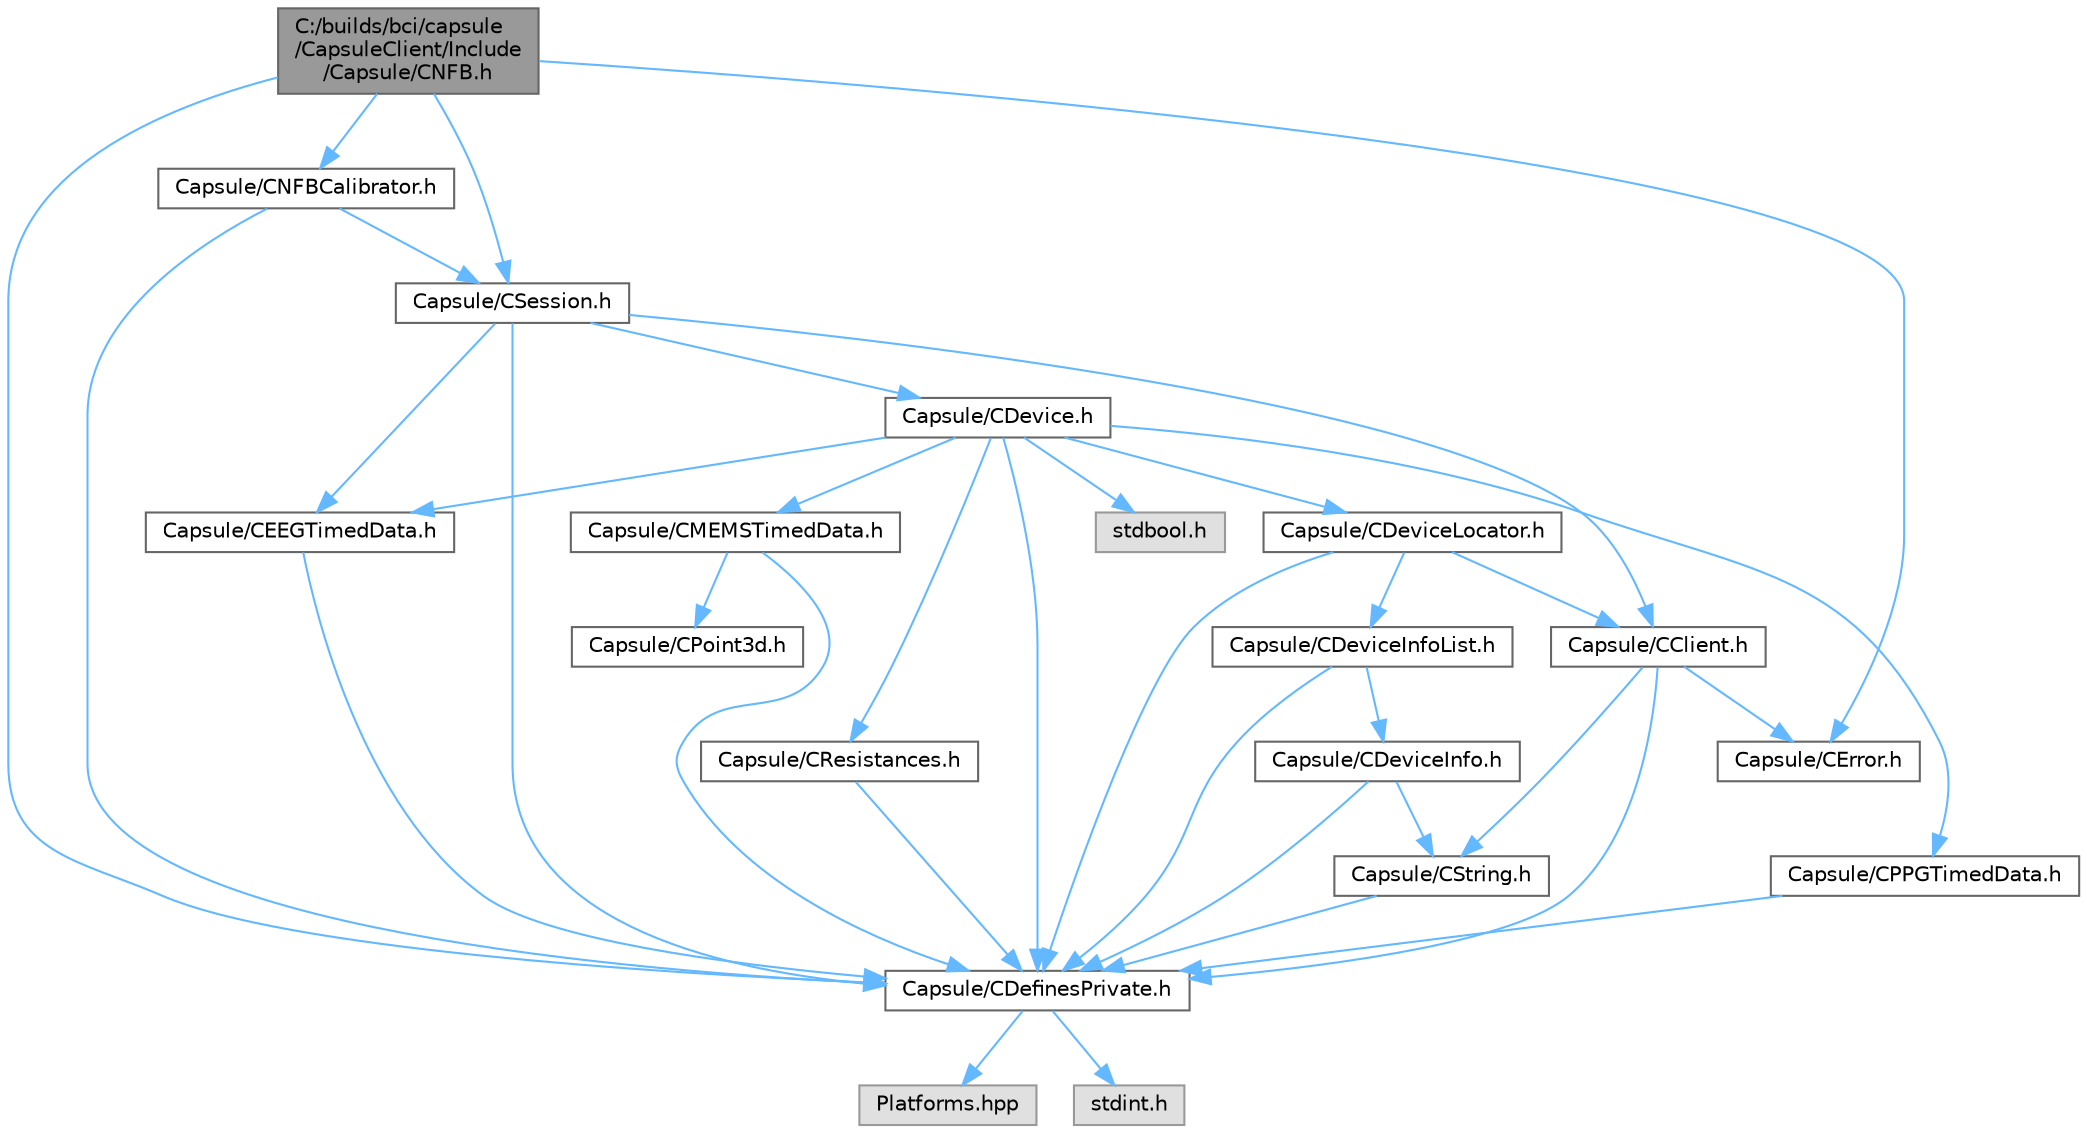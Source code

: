 digraph "C:/builds/bci/capsule/CapsuleClient/Include/Capsule/CNFB.h"
{
 // LATEX_PDF_SIZE
  bgcolor="transparent";
  edge [fontname=Helvetica,fontsize=10,labelfontname=Helvetica,labelfontsize=10];
  node [fontname=Helvetica,fontsize=10,shape=box,height=0.2,width=0.4];
  Node1 [id="Node000001",label="C:/builds/bci/capsule\l/CapsuleClient/Include\l/Capsule/CNFB.h",height=0.2,width=0.4,color="gray40", fillcolor="grey60", style="filled", fontcolor="black",tooltip=" "];
  Node1 -> Node2 [id="edge1_Node000001_Node000002",color="steelblue1",style="solid",tooltip=" "];
  Node2 [id="Node000002",label="Capsule/CDefinesPrivate.h",height=0.2,width=0.4,color="grey40", fillcolor="white", style="filled",URL="$_c_defines_private_8h.html",tooltip=" "];
  Node2 -> Node3 [id="edge2_Node000002_Node000003",color="steelblue1",style="solid",tooltip=" "];
  Node3 [id="Node000003",label="Platforms.hpp",height=0.2,width=0.4,color="grey60", fillcolor="#E0E0E0", style="filled",tooltip=" "];
  Node2 -> Node4 [id="edge3_Node000002_Node000004",color="steelblue1",style="solid",tooltip=" "];
  Node4 [id="Node000004",label="stdint.h",height=0.2,width=0.4,color="grey60", fillcolor="#E0E0E0", style="filled",tooltip=" "];
  Node1 -> Node5 [id="edge4_Node000001_Node000005",color="steelblue1",style="solid",tooltip=" "];
  Node5 [id="Node000005",label="Capsule/CError.h",height=0.2,width=0.4,color="grey40", fillcolor="white", style="filled",URL="$_c_error_8h.html",tooltip=" "];
  Node1 -> Node6 [id="edge5_Node000001_Node000006",color="steelblue1",style="solid",tooltip=" "];
  Node6 [id="Node000006",label="Capsule/CNFBCalibrator.h",height=0.2,width=0.4,color="grey40", fillcolor="white", style="filled",URL="$_c_n_f_b_calibrator_8h.html",tooltip=" "];
  Node6 -> Node2 [id="edge6_Node000006_Node000002",color="steelblue1",style="solid",tooltip=" "];
  Node6 -> Node7 [id="edge7_Node000006_Node000007",color="steelblue1",style="solid",tooltip=" "];
  Node7 [id="Node000007",label="Capsule/CSession.h",height=0.2,width=0.4,color="grey40", fillcolor="white", style="filled",URL="$_c_session_8h.html",tooltip=" "];
  Node7 -> Node8 [id="edge8_Node000007_Node000008",color="steelblue1",style="solid",tooltip=" "];
  Node8 [id="Node000008",label="Capsule/CClient.h",height=0.2,width=0.4,color="grey40", fillcolor="white", style="filled",URL="$_c_client_8h.html",tooltip=" "];
  Node8 -> Node2 [id="edge9_Node000008_Node000002",color="steelblue1",style="solid",tooltip=" "];
  Node8 -> Node5 [id="edge10_Node000008_Node000005",color="steelblue1",style="solid",tooltip=" "];
  Node8 -> Node9 [id="edge11_Node000008_Node000009",color="steelblue1",style="solid",tooltip=" "];
  Node9 [id="Node000009",label="Capsule/CString.h",height=0.2,width=0.4,color="grey40", fillcolor="white", style="filled",URL="$_c_string_8h.html",tooltip=" "];
  Node9 -> Node2 [id="edge12_Node000009_Node000002",color="steelblue1",style="solid",tooltip=" "];
  Node7 -> Node2 [id="edge13_Node000007_Node000002",color="steelblue1",style="solid",tooltip=" "];
  Node7 -> Node10 [id="edge14_Node000007_Node000010",color="steelblue1",style="solid",tooltip=" "];
  Node10 [id="Node000010",label="Capsule/CDevice.h",height=0.2,width=0.4,color="grey40", fillcolor="white", style="filled",URL="$_c_device_8h.html",tooltip=" "];
  Node10 -> Node2 [id="edge15_Node000010_Node000002",color="steelblue1",style="solid",tooltip=" "];
  Node10 -> Node11 [id="edge16_Node000010_Node000011",color="steelblue1",style="solid",tooltip=" "];
  Node11 [id="Node000011",label="Capsule/CDeviceLocator.h",height=0.2,width=0.4,color="grey40", fillcolor="white", style="filled",URL="$_c_device_locator_8h.html",tooltip=" "];
  Node11 -> Node8 [id="edge17_Node000011_Node000008",color="steelblue1",style="solid",tooltip=" "];
  Node11 -> Node2 [id="edge18_Node000011_Node000002",color="steelblue1",style="solid",tooltip=" "];
  Node11 -> Node12 [id="edge19_Node000011_Node000012",color="steelblue1",style="solid",tooltip=" "];
  Node12 [id="Node000012",label="Capsule/CDeviceInfoList.h",height=0.2,width=0.4,color="grey40", fillcolor="white", style="filled",URL="$_c_device_info_list_8h.html",tooltip=" "];
  Node12 -> Node2 [id="edge20_Node000012_Node000002",color="steelblue1",style="solid",tooltip=" "];
  Node12 -> Node13 [id="edge21_Node000012_Node000013",color="steelblue1",style="solid",tooltip=" "];
  Node13 [id="Node000013",label="Capsule/CDeviceInfo.h",height=0.2,width=0.4,color="grey40", fillcolor="white", style="filled",URL="$_c_device_info_8h.html",tooltip=" "];
  Node13 -> Node2 [id="edge22_Node000013_Node000002",color="steelblue1",style="solid",tooltip=" "];
  Node13 -> Node9 [id="edge23_Node000013_Node000009",color="steelblue1",style="solid",tooltip=" "];
  Node10 -> Node14 [id="edge24_Node000010_Node000014",color="steelblue1",style="solid",tooltip=" "];
  Node14 [id="Node000014",label="Capsule/CEEGTimedData.h",height=0.2,width=0.4,color="grey40", fillcolor="white", style="filled",URL="$_c_e_e_g_timed_data_8h.html",tooltip=" "];
  Node14 -> Node2 [id="edge25_Node000014_Node000002",color="steelblue1",style="solid",tooltip=" "];
  Node10 -> Node15 [id="edge26_Node000010_Node000015",color="steelblue1",style="solid",tooltip=" "];
  Node15 [id="Node000015",label="Capsule/CMEMSTimedData.h",height=0.2,width=0.4,color="grey40", fillcolor="white", style="filled",URL="$_c_m_e_m_s_timed_data_8h.html",tooltip=" "];
  Node15 -> Node2 [id="edge27_Node000015_Node000002",color="steelblue1",style="solid",tooltip=" "];
  Node15 -> Node16 [id="edge28_Node000015_Node000016",color="steelblue1",style="solid",tooltip=" "];
  Node16 [id="Node000016",label="Capsule/CPoint3d.h",height=0.2,width=0.4,color="grey40", fillcolor="white", style="filled",URL="$_c_point3d_8h.html",tooltip=" "];
  Node10 -> Node17 [id="edge29_Node000010_Node000017",color="steelblue1",style="solid",tooltip=" "];
  Node17 [id="Node000017",label="Capsule/CPPGTimedData.h",height=0.2,width=0.4,color="grey40", fillcolor="white", style="filled",URL="$_c_p_p_g_timed_data_8h.html",tooltip=" "];
  Node17 -> Node2 [id="edge30_Node000017_Node000002",color="steelblue1",style="solid",tooltip=" "];
  Node10 -> Node18 [id="edge31_Node000010_Node000018",color="steelblue1",style="solid",tooltip=" "];
  Node18 [id="Node000018",label="Capsule/CResistances.h",height=0.2,width=0.4,color="grey40", fillcolor="white", style="filled",URL="$_c_resistances_8h.html",tooltip=" "];
  Node18 -> Node2 [id="edge32_Node000018_Node000002",color="steelblue1",style="solid",tooltip=" "];
  Node10 -> Node19 [id="edge33_Node000010_Node000019",color="steelblue1",style="solid",tooltip=" "];
  Node19 [id="Node000019",label="stdbool.h",height=0.2,width=0.4,color="grey60", fillcolor="#E0E0E0", style="filled",tooltip=" "];
  Node7 -> Node14 [id="edge34_Node000007_Node000014",color="steelblue1",style="solid",tooltip=" "];
  Node1 -> Node7 [id="edge35_Node000001_Node000007",color="steelblue1",style="solid",tooltip=" "];
}
